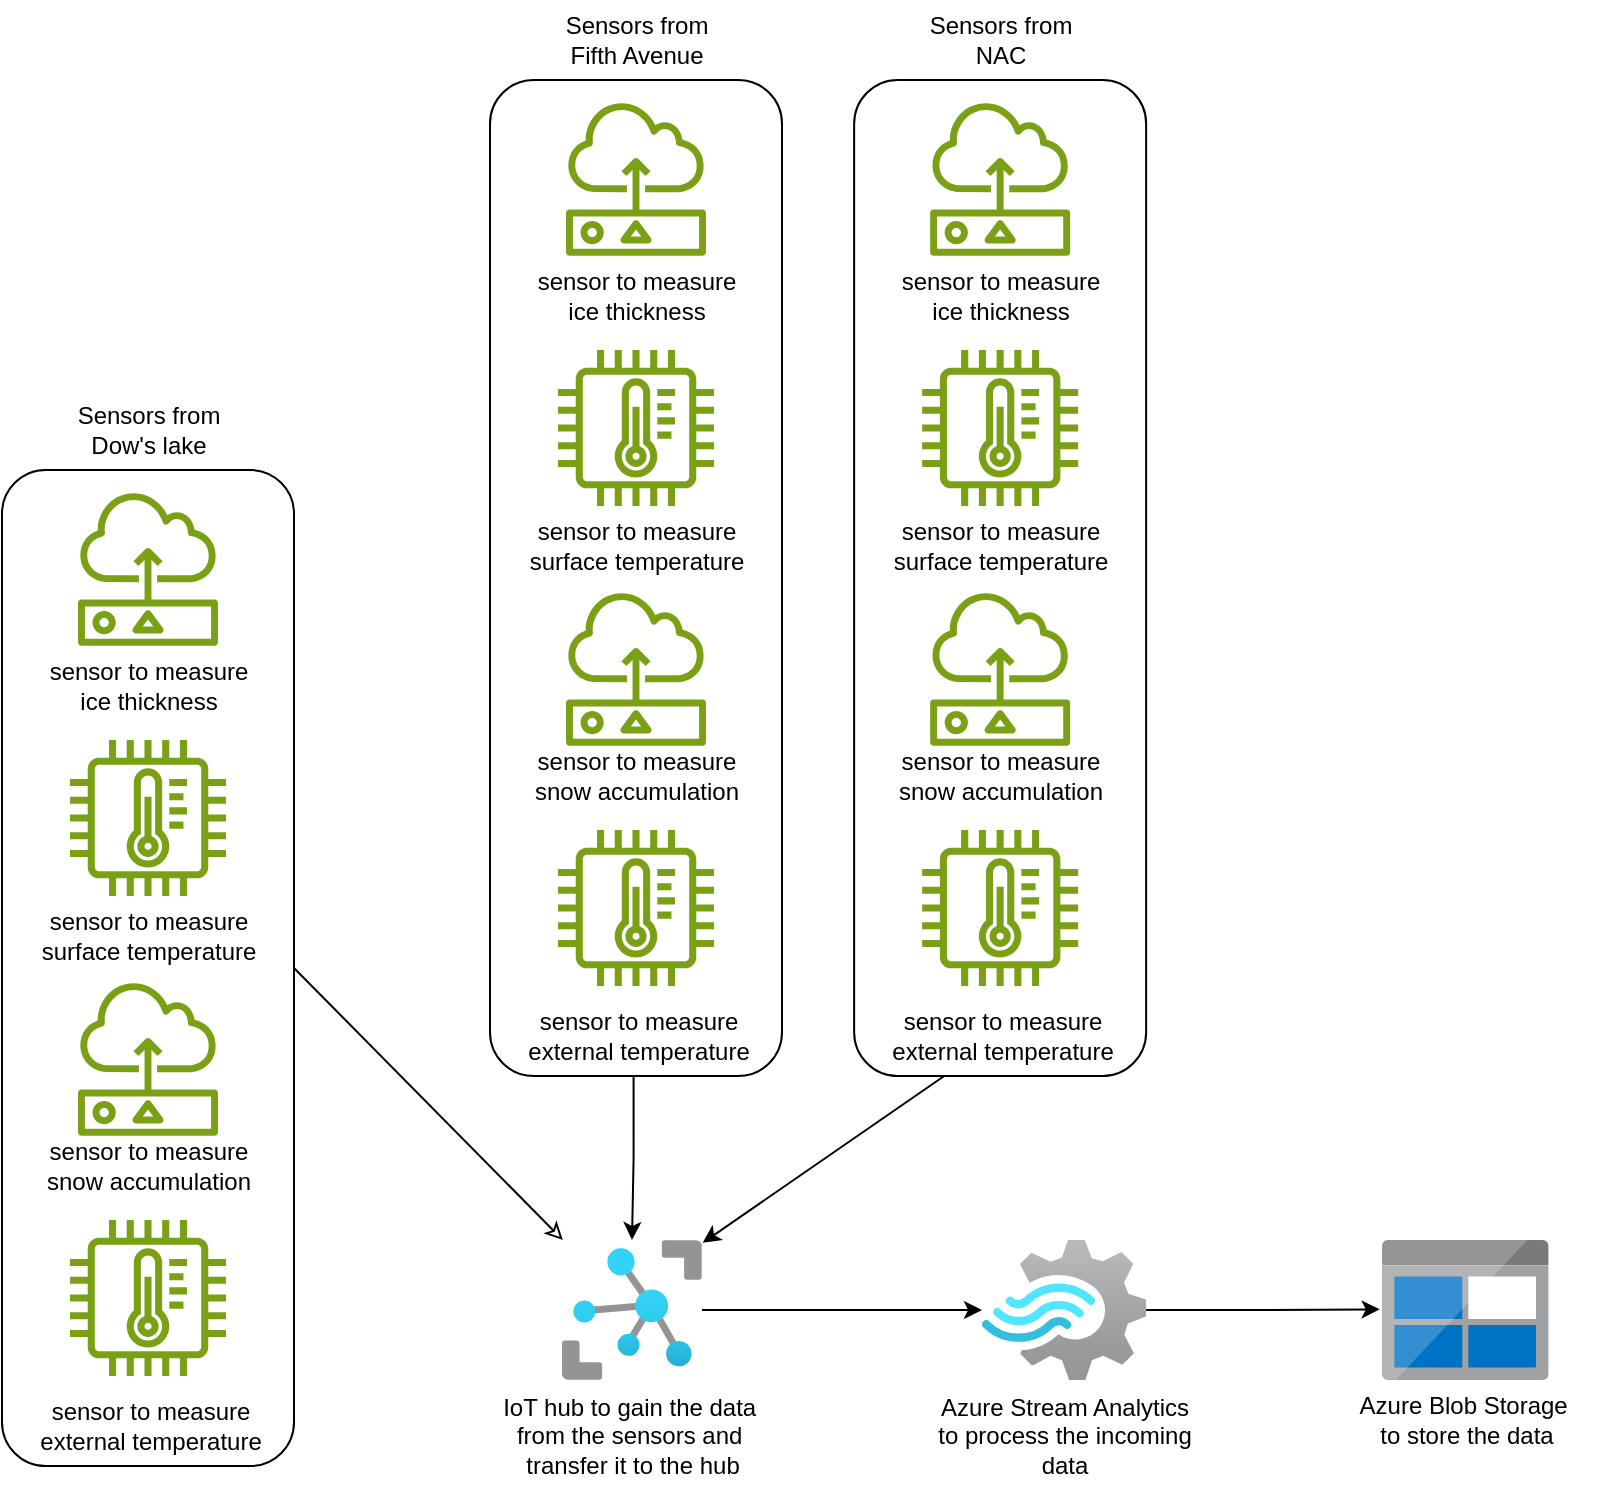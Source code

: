 <mxfile version="26.2.2">
  <diagram name="Page-1" id="ArT994LrFw3XE_xMw0Ce">
    <mxGraphModel dx="1828" dy="2103" grid="1" gridSize="10" guides="1" tooltips="1" connect="1" arrows="1" fold="1" page="1" pageScale="1" pageWidth="850" pageHeight="1100" math="0" shadow="0">
      <root>
        <mxCell id="0" />
        <mxCell id="1" parent="0" />
        <mxCell id="G9c-IysI_Q572IeXDh6u-1" value="" style="rounded=1;whiteSpace=wrap;html=1;" vertex="1" parent="1">
          <mxGeometry x="60" y="-165" width="146" height="498" as="geometry" />
        </mxCell>
        <mxCell id="8WfJP4KEr_XjxLtAUVIh-1" value="" style="sketch=0;outlineConnect=0;fontColor=#232F3E;gradientColor=none;fillColor=#7AA116;strokeColor=none;dashed=0;verticalLabelPosition=bottom;verticalAlign=top;align=center;html=1;fontSize=12;fontStyle=0;aspect=fixed;pointerEvents=1;shape=mxgraph.aws4.iot_thing_temperature_sensor;" parent="1" vertex="1">
          <mxGeometry x="94" y="-30" width="78" height="78" as="geometry" />
        </mxCell>
        <mxCell id="8WfJP4KEr_XjxLtAUVIh-2" value="" style="sketch=0;outlineConnect=0;fontColor=#232F3E;gradientColor=none;fillColor=#7AA116;strokeColor=none;dashed=0;verticalLabelPosition=bottom;verticalAlign=top;align=center;html=1;fontSize=12;fontStyle=0;aspect=fixed;pointerEvents=1;shape=mxgraph.aws4.iot_thing_temperature_sensor;" parent="1" vertex="1">
          <mxGeometry x="94" y="210" width="78" height="78" as="geometry" />
        </mxCell>
        <mxCell id="8WfJP4KEr_XjxLtAUVIh-3" value="" style="sketch=0;outlineConnect=0;fontColor=#232F3E;gradientColor=none;fillColor=#7AA116;strokeColor=none;dashed=0;verticalLabelPosition=bottom;verticalAlign=top;align=center;html=1;fontSize=12;fontStyle=0;aspect=fixed;pointerEvents=1;shape=mxgraph.aws4.sensor;" parent="1" vertex="1">
          <mxGeometry x="98" y="-155" width="70" height="78" as="geometry" />
        </mxCell>
        <mxCell id="8WfJP4KEr_XjxLtAUVIh-4" value="" style="sketch=0;outlineConnect=0;fontColor=#232F3E;gradientColor=none;fillColor=#7AA116;strokeColor=none;dashed=0;verticalLabelPosition=bottom;verticalAlign=top;align=center;html=1;fontSize=12;fontStyle=0;aspect=fixed;pointerEvents=1;shape=mxgraph.aws4.sensor;" parent="1" vertex="1">
          <mxGeometry x="98" y="90" width="70" height="78" as="geometry" />
        </mxCell>
        <mxCell id="8WfJP4KEr_XjxLtAUVIh-12" style="rounded=0;orthogonalLoop=1;jettySize=auto;html=1;startArrow=classic;startFill=0;endArrow=none;entryX=1;entryY=0.5;entryDx=0;entryDy=0;" parent="1" source="8WfJP4KEr_XjxLtAUVIh-5" target="G9c-IysI_Q572IeXDh6u-1" edge="1">
          <mxGeometry relative="1" as="geometry" />
        </mxCell>
        <mxCell id="8WfJP4KEr_XjxLtAUVIh-16" style="edgeStyle=orthogonalEdgeStyle;rounded=0;orthogonalLoop=1;jettySize=auto;html=1;" parent="1" source="8WfJP4KEr_XjxLtAUVIh-5" target="8WfJP4KEr_XjxLtAUVIh-6" edge="1">
          <mxGeometry relative="1" as="geometry" />
        </mxCell>
        <mxCell id="8WfJP4KEr_XjxLtAUVIh-5" value="" style="image;aspect=fixed;html=1;points=[];align=center;fontSize=12;image=img/lib/azure2/iot/IoT_Hub.svg;" parent="1" vertex="1">
          <mxGeometry x="340" y="220" width="70" height="70" as="geometry" />
        </mxCell>
        <mxCell id="8WfJP4KEr_XjxLtAUVIh-6" value="" style="image;aspect=fixed;html=1;points=[];align=center;fontSize=12;image=img/lib/azure2/iot/Stream_Analytics_Jobs.svg;" parent="1" vertex="1">
          <mxGeometry x="550" y="220" width="82.07" height="70" as="geometry" />
        </mxCell>
        <mxCell id="8WfJP4KEr_XjxLtAUVIh-7" value="" style="image;sketch=0;aspect=fixed;html=1;points=[];align=center;fontSize=12;image=img/lib/mscae/BlobBlock.svg;" parent="1" vertex="1">
          <mxGeometry x="750" y="220" width="83.33" height="70" as="geometry" />
        </mxCell>
        <mxCell id="8WfJP4KEr_XjxLtAUVIh-8" value="sensor to measure&lt;div&gt;ice thickness&lt;/div&gt;" style="text;html=1;align=center;verticalAlign=middle;resizable=0;points=[];autosize=1;strokeColor=none;fillColor=none;" parent="1" vertex="1">
          <mxGeometry x="73" y="-77" width="120" height="40" as="geometry" />
        </mxCell>
        <mxCell id="8WfJP4KEr_XjxLtAUVIh-9" value="sensor to measure&lt;div&gt;surface temperature&lt;/div&gt;" style="text;html=1;align=center;verticalAlign=middle;resizable=0;points=[];autosize=1;strokeColor=none;fillColor=none;" parent="1" vertex="1">
          <mxGeometry x="68" y="48" width="130" height="40" as="geometry" />
        </mxCell>
        <mxCell id="8WfJP4KEr_XjxLtAUVIh-10" value="sensor to measure&lt;div&gt;snow accumulation&lt;/div&gt;" style="text;html=1;align=center;verticalAlign=middle;resizable=0;points=[];autosize=1;strokeColor=none;fillColor=none;" parent="1" vertex="1">
          <mxGeometry x="68" y="163" width="130" height="40" as="geometry" />
        </mxCell>
        <mxCell id="8WfJP4KEr_XjxLtAUVIh-11" value="sensor to measure&lt;div&gt;external temperature&lt;/div&gt;" style="text;html=1;align=center;verticalAlign=middle;resizable=0;points=[];autosize=1;strokeColor=none;fillColor=none;" parent="1" vertex="1">
          <mxGeometry x="69" y="293" width="130" height="40" as="geometry" />
        </mxCell>
        <mxCell id="8WfJP4KEr_XjxLtAUVIh-17" style="edgeStyle=orthogonalEdgeStyle;rounded=0;orthogonalLoop=1;jettySize=auto;html=1;entryX=-0.014;entryY=0.495;entryDx=0;entryDy=0;entryPerimeter=0;" parent="1" source="8WfJP4KEr_XjxLtAUVIh-6" target="8WfJP4KEr_XjxLtAUVIh-7" edge="1">
          <mxGeometry relative="1" as="geometry" />
        </mxCell>
        <mxCell id="8WfJP4KEr_XjxLtAUVIh-18" value="IoT hub to gain the data&amp;nbsp;&lt;div&gt;from the sensors and&amp;nbsp;&lt;/div&gt;&lt;div&gt;transfer it to the hub&lt;/div&gt;" style="text;html=1;align=center;verticalAlign=middle;resizable=0;points=[];autosize=1;strokeColor=none;fillColor=none;" parent="1" vertex="1">
          <mxGeometry x="300" y="288" width="150" height="60" as="geometry" />
        </mxCell>
        <mxCell id="8WfJP4KEr_XjxLtAUVIh-19" value="Azure Stream Analytics&lt;div&gt;to process the incoming&lt;/div&gt;&lt;div&gt;data&lt;/div&gt;" style="text;html=1;align=center;verticalAlign=middle;resizable=0;points=[];autosize=1;strokeColor=none;fillColor=none;" parent="1" vertex="1">
          <mxGeometry x="516.04" y="288" width="150" height="60" as="geometry" />
        </mxCell>
        <mxCell id="8WfJP4KEr_XjxLtAUVIh-20" value="Azure Blob Storage&amp;nbsp;&lt;div&gt;to store the data&lt;/div&gt;" style="text;html=1;align=center;verticalAlign=middle;resizable=0;points=[];autosize=1;strokeColor=none;fillColor=none;" parent="1" vertex="1">
          <mxGeometry x="726.66" y="290" width="130" height="40" as="geometry" />
        </mxCell>
        <mxCell id="G9c-IysI_Q572IeXDh6u-2" value="Sensors from&lt;div&gt;Dow&#39;s lake&lt;/div&gt;" style="text;html=1;align=center;verticalAlign=middle;resizable=0;points=[];autosize=1;strokeColor=none;fillColor=none;" vertex="1" parent="1">
          <mxGeometry x="88" y="-205" width="90" height="40" as="geometry" />
        </mxCell>
        <mxCell id="G9c-IysI_Q572IeXDh6u-13" style="edgeStyle=orthogonalEdgeStyle;rounded=0;orthogonalLoop=1;jettySize=auto;html=1;exitX=0.483;exitY=0.925;exitDx=0;exitDy=0;exitPerimeter=0;" edge="1" parent="1" source="G9c-IysI_Q572IeXDh6u-11" target="8WfJP4KEr_XjxLtAUVIh-5">
          <mxGeometry relative="1" as="geometry" />
        </mxCell>
        <mxCell id="G9c-IysI_Q572IeXDh6u-3" value="" style="rounded=1;whiteSpace=wrap;html=1;" vertex="1" parent="1">
          <mxGeometry x="304" y="-360" width="146" height="498" as="geometry" />
        </mxCell>
        <mxCell id="G9c-IysI_Q572IeXDh6u-4" value="" style="sketch=0;outlineConnect=0;fontColor=#232F3E;gradientColor=none;fillColor=#7AA116;strokeColor=none;dashed=0;verticalLabelPosition=bottom;verticalAlign=top;align=center;html=1;fontSize=12;fontStyle=0;aspect=fixed;pointerEvents=1;shape=mxgraph.aws4.iot_thing_temperature_sensor;" vertex="1" parent="1">
          <mxGeometry x="338" y="-225" width="78" height="78" as="geometry" />
        </mxCell>
        <mxCell id="G9c-IysI_Q572IeXDh6u-5" value="" style="sketch=0;outlineConnect=0;fontColor=#232F3E;gradientColor=none;fillColor=#7AA116;strokeColor=none;dashed=0;verticalLabelPosition=bottom;verticalAlign=top;align=center;html=1;fontSize=12;fontStyle=0;aspect=fixed;pointerEvents=1;shape=mxgraph.aws4.iot_thing_temperature_sensor;" vertex="1" parent="1">
          <mxGeometry x="338" y="15" width="78" height="78" as="geometry" />
        </mxCell>
        <mxCell id="G9c-IysI_Q572IeXDh6u-6" value="" style="sketch=0;outlineConnect=0;fontColor=#232F3E;gradientColor=none;fillColor=#7AA116;strokeColor=none;dashed=0;verticalLabelPosition=bottom;verticalAlign=top;align=center;html=1;fontSize=12;fontStyle=0;aspect=fixed;pointerEvents=1;shape=mxgraph.aws4.sensor;" vertex="1" parent="1">
          <mxGeometry x="342" y="-350" width="70" height="78" as="geometry" />
        </mxCell>
        <mxCell id="G9c-IysI_Q572IeXDh6u-7" value="" style="sketch=0;outlineConnect=0;fontColor=#232F3E;gradientColor=none;fillColor=#7AA116;strokeColor=none;dashed=0;verticalLabelPosition=bottom;verticalAlign=top;align=center;html=1;fontSize=12;fontStyle=0;aspect=fixed;pointerEvents=1;shape=mxgraph.aws4.sensor;" vertex="1" parent="1">
          <mxGeometry x="342" y="-105" width="70" height="78" as="geometry" />
        </mxCell>
        <mxCell id="G9c-IysI_Q572IeXDh6u-8" value="sensor to measure&lt;div&gt;ice thickness&lt;/div&gt;" style="text;html=1;align=center;verticalAlign=middle;resizable=0;points=[];autosize=1;strokeColor=none;fillColor=none;" vertex="1" parent="1">
          <mxGeometry x="317" y="-272" width="120" height="40" as="geometry" />
        </mxCell>
        <mxCell id="G9c-IysI_Q572IeXDh6u-9" value="sensor to measure&lt;div&gt;surface temperature&lt;/div&gt;" style="text;html=1;align=center;verticalAlign=middle;resizable=0;points=[];autosize=1;strokeColor=none;fillColor=none;" vertex="1" parent="1">
          <mxGeometry x="312" y="-147" width="130" height="40" as="geometry" />
        </mxCell>
        <mxCell id="G9c-IysI_Q572IeXDh6u-10" value="sensor to measure&lt;div&gt;snow accumulation&lt;/div&gt;" style="text;html=1;align=center;verticalAlign=middle;resizable=0;points=[];autosize=1;strokeColor=none;fillColor=none;" vertex="1" parent="1">
          <mxGeometry x="312" y="-32" width="130" height="40" as="geometry" />
        </mxCell>
        <mxCell id="G9c-IysI_Q572IeXDh6u-11" value="sensor to measure&lt;div&gt;external temperature&lt;/div&gt;" style="text;html=1;align=center;verticalAlign=middle;resizable=0;points=[];autosize=1;strokeColor=none;fillColor=none;" vertex="1" parent="1">
          <mxGeometry x="313" y="98" width="130" height="40" as="geometry" />
        </mxCell>
        <mxCell id="G9c-IysI_Q572IeXDh6u-12" value="Sensors from&lt;div&gt;Fifth Avenue&lt;/div&gt;" style="text;html=1;align=center;verticalAlign=middle;resizable=0;points=[];autosize=1;strokeColor=none;fillColor=none;" vertex="1" parent="1">
          <mxGeometry x="332" y="-400" width="90" height="40" as="geometry" />
        </mxCell>
        <mxCell id="G9c-IysI_Q572IeXDh6u-14" value="" style="rounded=1;whiteSpace=wrap;html=1;" vertex="1" parent="1">
          <mxGeometry x="486.07" y="-360" width="146" height="498" as="geometry" />
        </mxCell>
        <mxCell id="G9c-IysI_Q572IeXDh6u-15" value="" style="sketch=0;outlineConnect=0;fontColor=#232F3E;gradientColor=none;fillColor=#7AA116;strokeColor=none;dashed=0;verticalLabelPosition=bottom;verticalAlign=top;align=center;html=1;fontSize=12;fontStyle=0;aspect=fixed;pointerEvents=1;shape=mxgraph.aws4.iot_thing_temperature_sensor;" vertex="1" parent="1">
          <mxGeometry x="520.07" y="-225" width="78" height="78" as="geometry" />
        </mxCell>
        <mxCell id="G9c-IysI_Q572IeXDh6u-16" value="" style="sketch=0;outlineConnect=0;fontColor=#232F3E;gradientColor=none;fillColor=#7AA116;strokeColor=none;dashed=0;verticalLabelPosition=bottom;verticalAlign=top;align=center;html=1;fontSize=12;fontStyle=0;aspect=fixed;pointerEvents=1;shape=mxgraph.aws4.iot_thing_temperature_sensor;" vertex="1" parent="1">
          <mxGeometry x="520.07" y="15" width="78" height="78" as="geometry" />
        </mxCell>
        <mxCell id="G9c-IysI_Q572IeXDh6u-17" value="" style="sketch=0;outlineConnect=0;fontColor=#232F3E;gradientColor=none;fillColor=#7AA116;strokeColor=none;dashed=0;verticalLabelPosition=bottom;verticalAlign=top;align=center;html=1;fontSize=12;fontStyle=0;aspect=fixed;pointerEvents=1;shape=mxgraph.aws4.sensor;" vertex="1" parent="1">
          <mxGeometry x="524.07" y="-350" width="70" height="78" as="geometry" />
        </mxCell>
        <mxCell id="G9c-IysI_Q572IeXDh6u-18" value="" style="sketch=0;outlineConnect=0;fontColor=#232F3E;gradientColor=none;fillColor=#7AA116;strokeColor=none;dashed=0;verticalLabelPosition=bottom;verticalAlign=top;align=center;html=1;fontSize=12;fontStyle=0;aspect=fixed;pointerEvents=1;shape=mxgraph.aws4.sensor;" vertex="1" parent="1">
          <mxGeometry x="524.07" y="-105" width="70" height="78" as="geometry" />
        </mxCell>
        <mxCell id="G9c-IysI_Q572IeXDh6u-19" value="sensor to measure&lt;div&gt;ice thickness&lt;/div&gt;" style="text;html=1;align=center;verticalAlign=middle;resizable=0;points=[];autosize=1;strokeColor=none;fillColor=none;" vertex="1" parent="1">
          <mxGeometry x="499.07" y="-272" width="120" height="40" as="geometry" />
        </mxCell>
        <mxCell id="G9c-IysI_Q572IeXDh6u-20" value="sensor to measure&lt;div&gt;surface temperature&lt;/div&gt;" style="text;html=1;align=center;verticalAlign=middle;resizable=0;points=[];autosize=1;strokeColor=none;fillColor=none;" vertex="1" parent="1">
          <mxGeometry x="494.07" y="-147" width="130" height="40" as="geometry" />
        </mxCell>
        <mxCell id="G9c-IysI_Q572IeXDh6u-21" value="sensor to measure&lt;div&gt;snow accumulation&lt;/div&gt;" style="text;html=1;align=center;verticalAlign=middle;resizable=0;points=[];autosize=1;strokeColor=none;fillColor=none;" vertex="1" parent="1">
          <mxGeometry x="494.07" y="-32" width="130" height="40" as="geometry" />
        </mxCell>
        <mxCell id="G9c-IysI_Q572IeXDh6u-22" value="sensor to measure&lt;div&gt;external temperature&lt;/div&gt;" style="text;html=1;align=center;verticalAlign=middle;resizable=0;points=[];autosize=1;strokeColor=none;fillColor=none;" vertex="1" parent="1">
          <mxGeometry x="495.07" y="98" width="130" height="40" as="geometry" />
        </mxCell>
        <mxCell id="G9c-IysI_Q572IeXDh6u-23" value="Sensors from&lt;div&gt;NAC&lt;/div&gt;" style="text;html=1;align=center;verticalAlign=middle;resizable=0;points=[];autosize=1;strokeColor=none;fillColor=none;" vertex="1" parent="1">
          <mxGeometry x="514.07" y="-400" width="90" height="40" as="geometry" />
        </mxCell>
        <mxCell id="G9c-IysI_Q572IeXDh6u-24" style="rounded=0;orthogonalLoop=1;jettySize=auto;html=1;entryX=1.005;entryY=0.02;entryDx=0;entryDy=0;entryPerimeter=0;" edge="1" parent="1" source="G9c-IysI_Q572IeXDh6u-22" target="8WfJP4KEr_XjxLtAUVIh-5">
          <mxGeometry relative="1" as="geometry" />
        </mxCell>
      </root>
    </mxGraphModel>
  </diagram>
</mxfile>
